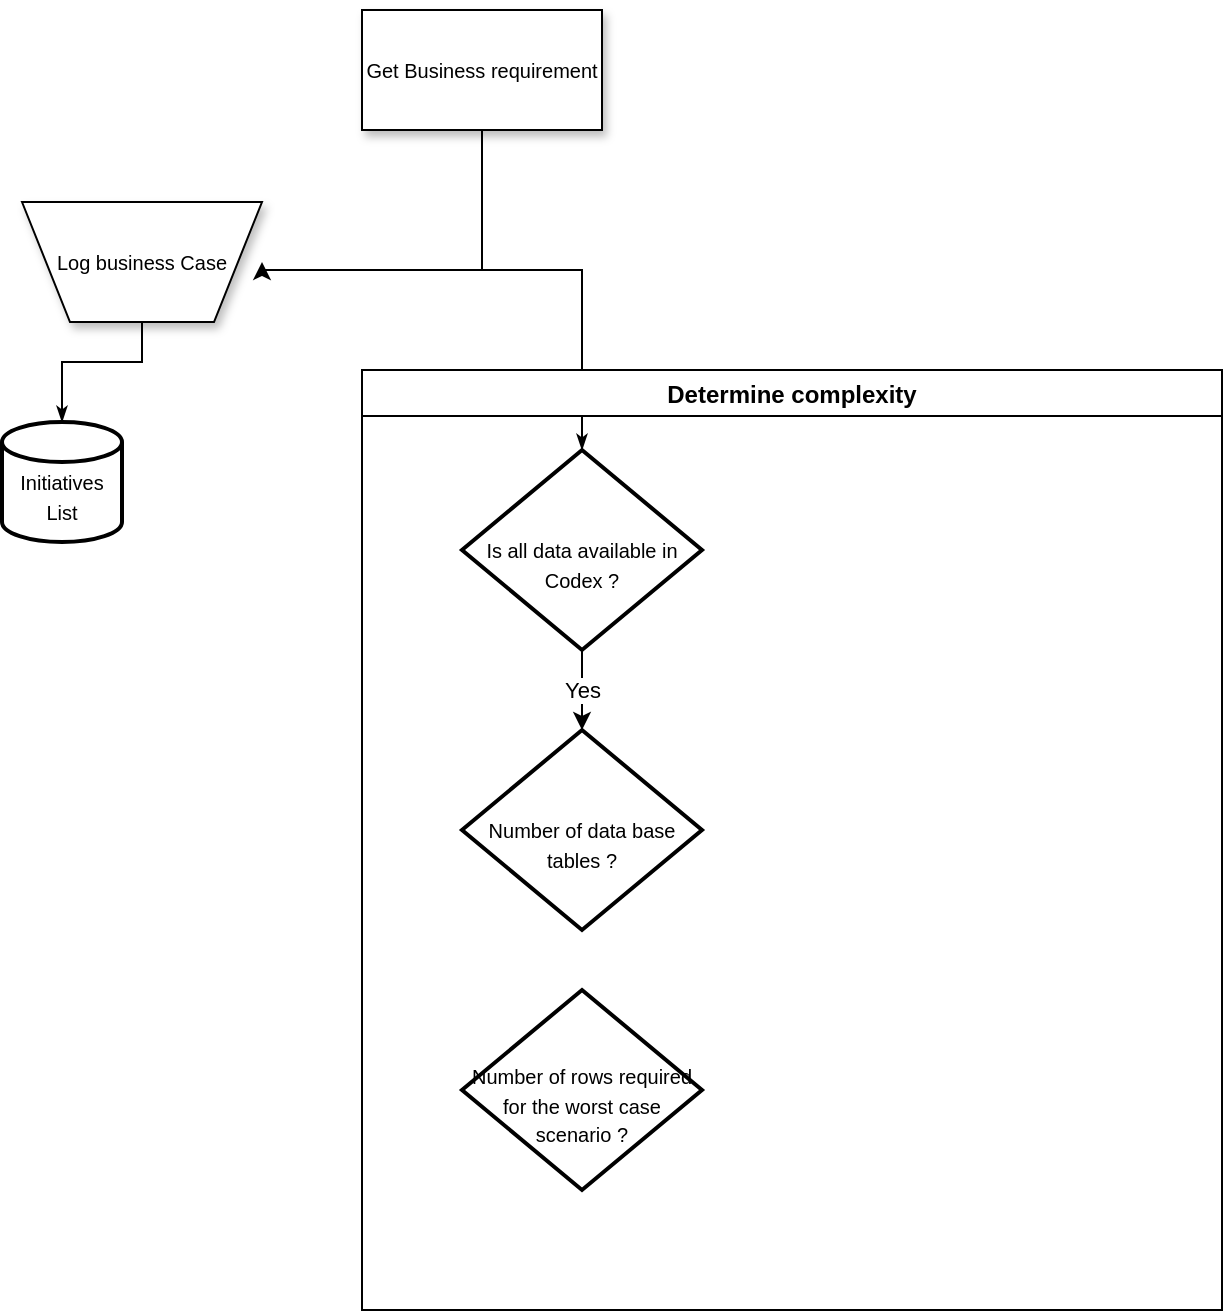 <mxfile version="11.3.0" type="github" pages="1"><diagram name="Page-1" id="edf60f1a-56cd-e834-aa8a-f176f3a09ee4"><mxGraphModel dx="1278" dy="575" grid="1" gridSize="10" guides="0" tooltips="1" connect="1" arrows="1" fold="1" page="1" pageScale="1" pageWidth="1100" pageHeight="850" background="#ffffff" math="0" shadow="0"><root><mxCell id="0"/><mxCell id="1" parent="0"/><mxCell id="60e70716793133e9-31" style="edgeStyle=orthogonalEdgeStyle;rounded=0;html=1;labelBackgroundColor=none;startSize=5;endArrow=classicThin;endFill=1;endSize=5;jettySize=auto;orthogonalLoop=1;strokeColor=#000000;strokeWidth=1;fontFamily=Verdana;fontSize=8;fontColor=#000000;entryX=0.5;entryY=0;entryDx=0;entryDy=0;entryPerimeter=0;" parent="1" source="60e70716793133e9-2" target="hGtQXhBdYL5p5utk6R8I-3" edge="1"><mxGeometry relative="1" as="geometry"><Array as="points"><mxPoint x="160" y="196"/><mxPoint x="120" y="196"/></Array></mxGeometry></mxCell><mxCell id="60e70716793133e9-2" value="&lt;font style=&quot;font-size: 10px&quot; face=&quot;Arial&quot;&gt;Log business Case&lt;/font&gt;" style="shape=trapezoid;whiteSpace=wrap;html=1;rounded=0;shadow=1;labelBackgroundColor=none;strokeColor=#000000;strokeWidth=1;fillColor=#ffffff;fontFamily=Verdana;fontSize=8;fontColor=#000000;align=center;flipV=1;" parent="1" vertex="1"><mxGeometry x="100" y="116" width="120" height="60" as="geometry"/></mxCell><mxCell id="60e70716793133e9-32" style="edgeStyle=orthogonalEdgeStyle;rounded=0;html=1;labelBackgroundColor=none;startSize=5;endArrow=classicThin;endFill=1;endSize=5;jettySize=auto;orthogonalLoop=1;strokeColor=#000000;strokeWidth=1;fontFamily=Verdana;fontSize=8;fontColor=#000000;exitX=0.5;exitY=1;exitDx=0;exitDy=0;entryX=0.5;entryY=0;entryDx=0;entryDy=0;entryPerimeter=0;" parent="1" source="60e70716793133e9-4" target="hGtQXhBdYL5p5utk6R8I-8" edge="1"><mxGeometry relative="1" as="geometry"><Array as="points"><mxPoint x="330" y="150"/><mxPoint x="380" y="150"/><mxPoint x="380" y="230"/></Array></mxGeometry></mxCell><mxCell id="hGtQXhBdYL5p5utk6R8I-7" style="edgeStyle=orthogonalEdgeStyle;rounded=0;orthogonalLoop=1;jettySize=auto;html=1;entryX=1;entryY=0.5;entryDx=0;entryDy=0;exitX=0.5;exitY=1;exitDx=0;exitDy=0;" edge="1" parent="1" source="60e70716793133e9-4" target="60e70716793133e9-2"><mxGeometry relative="1" as="geometry"><Array as="points"><mxPoint x="330" y="150"/><mxPoint x="220" y="150"/></Array></mxGeometry></mxCell><mxCell id="60e70716793133e9-4" value="&lt;font style=&quot;font-size: 10px&quot;&gt;Get Business requirement&lt;/font&gt;" style="rounded=0;whiteSpace=wrap;html=1;shadow=1;labelBackgroundColor=none;strokeColor=#000000;strokeWidth=1;fillColor=#ffffff;fontFamily=Arial;fontSize=8;fontColor=#000000;align=center;" parent="1" vertex="1"><mxGeometry x="270" y="20" width="120" height="60" as="geometry"/></mxCell><mxCell id="hGtQXhBdYL5p5utk6R8I-3" value="&lt;div&gt;&lt;font style=&quot;font-size: 10px&quot; face=&quot;Arial&quot;&gt;&lt;br&gt;&lt;/font&gt;&lt;/div&gt;&lt;div&gt;&lt;font style=&quot;font-size: 10px&quot; face=&quot;Arial&quot;&gt;Initiatives List&lt;/font&gt;&lt;/div&gt;" style="strokeWidth=2;html=1;shape=mxgraph.flowchart.database;whiteSpace=wrap;fontFamily=Arial;" vertex="1" parent="1"><mxGeometry x="90" y="226" width="60" height="60" as="geometry"/></mxCell><mxCell id="hGtQXhBdYL5p5utk6R8I-6" value="Determine complexity" style="swimlane;" vertex="1" parent="1"><mxGeometry x="270" y="200" width="430" height="470" as="geometry"><mxRectangle x="270" y="200" width="80" height="23" as="alternateBounds"/></mxGeometry></mxCell><mxCell id="hGtQXhBdYL5p5utk6R8I-15" value="Yes" style="edgeStyle=orthogonalEdgeStyle;rounded=0;orthogonalLoop=1;jettySize=auto;html=1;exitX=0.5;exitY=1;exitDx=0;exitDy=0;exitPerimeter=0;entryX=0.5;entryY=0;entryDx=0;entryDy=0;entryPerimeter=0;" edge="1" parent="hGtQXhBdYL5p5utk6R8I-6" source="hGtQXhBdYL5p5utk6R8I-8" target="hGtQXhBdYL5p5utk6R8I-14"><mxGeometry relative="1" as="geometry"/></mxCell><mxCell id="hGtQXhBdYL5p5utk6R8I-8" value="&lt;div&gt;&lt;font style=&quot;font-size: 10px&quot; face=&quot;Arial&quot;&gt;&lt;br&gt;&lt;/font&gt;&lt;/div&gt;&lt;div&gt;&lt;font style=&quot;font-size: 10px&quot; face=&quot;Arial&quot;&gt;Is all data available in Codex ?&lt;/font&gt;&lt;/div&gt;" style="strokeWidth=2;html=1;shape=mxgraph.flowchart.decision;whiteSpace=wrap;" vertex="1" parent="hGtQXhBdYL5p5utk6R8I-6"><mxGeometry x="50" y="40" width="120" height="100" as="geometry"/></mxCell><mxCell id="hGtQXhBdYL5p5utk6R8I-14" value="&lt;div&gt;&lt;font style=&quot;font-size: 10px&quot; face=&quot;Arial&quot;&gt;&lt;br&gt;&lt;/font&gt;&lt;/div&gt;&lt;div&gt;&lt;font style=&quot;font-size: 10px&quot; face=&quot;Arial&quot;&gt;Number of data base tables ?&lt;/font&gt;&lt;/div&gt;" style="strokeWidth=2;html=1;shape=mxgraph.flowchart.decision;whiteSpace=wrap;" vertex="1" parent="hGtQXhBdYL5p5utk6R8I-6"><mxGeometry x="50" y="180" width="120" height="100" as="geometry"/></mxCell><mxCell id="hGtQXhBdYL5p5utk6R8I-17" value="&lt;div&gt;&lt;font style=&quot;font-size: 10px&quot; face=&quot;Arial&quot;&gt;&lt;br&gt;&lt;/font&gt;&lt;/div&gt;&lt;div&gt;&lt;font style=&quot;font-size: 10px&quot; face=&quot;Arial&quot;&gt;Number of rows required for the worst case scenario ?&lt;br&gt;&lt;/font&gt;&lt;/div&gt;" style="strokeWidth=2;html=1;shape=mxgraph.flowchart.decision;whiteSpace=wrap;" vertex="1" parent="hGtQXhBdYL5p5utk6R8I-6"><mxGeometry x="50" y="310" width="120" height="100" as="geometry"/></mxCell></root></mxGraphModel></diagram></mxfile>